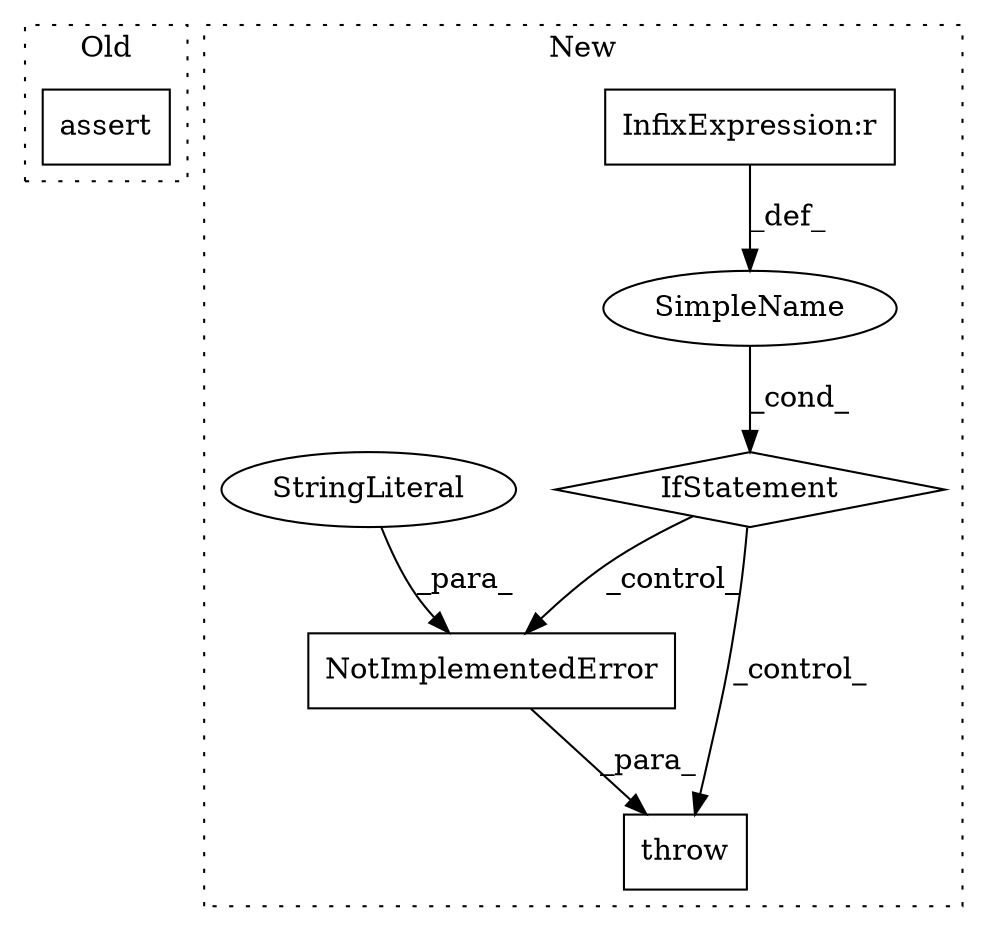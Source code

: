 digraph G {
subgraph cluster0 {
1 [label="assert" a="32" s="21310,21415" l="13,1" shape="box"];
label = "Old";
style="dotted";
}
subgraph cluster1 {
2 [label="NotImplementedError" a="32" s="33811,33913" l="20,1" shape="box"];
3 [label="SimpleName" a="42" s="" l="" shape="ellipse"];
4 [label="throw" a="53" s="33805" l="6" shape="box"];
5 [label="IfStatement" a="25" s="33671,33689" l="4,2" shape="diamond"];
6 [label="InfixExpression:r" a="27" s="33680" l="4" shape="box"];
7 [label="StringLiteral" a="45" s="33831" l="82" shape="ellipse"];
label = "New";
style="dotted";
}
2 -> 4 [label="_para_"];
3 -> 5 [label="_cond_"];
5 -> 4 [label="_control_"];
5 -> 2 [label="_control_"];
6 -> 3 [label="_def_"];
7 -> 2 [label="_para_"];
}